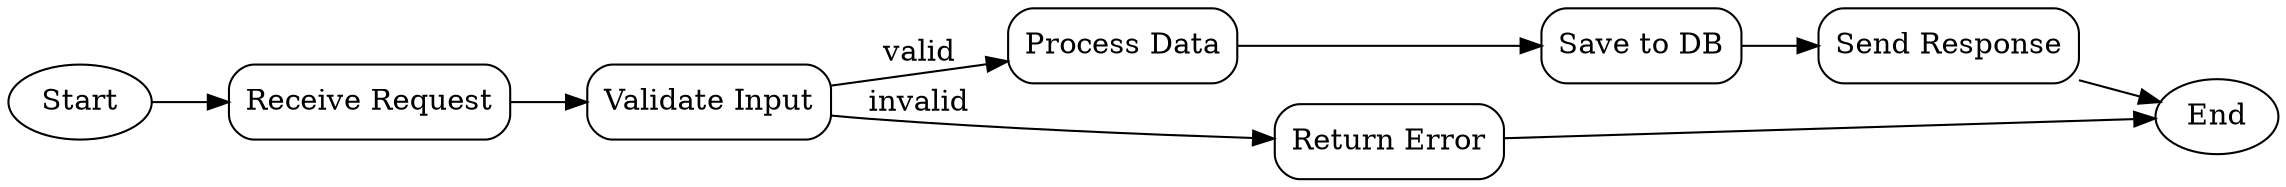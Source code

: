 digraph G {
  rankdir=LR;
  node [shape=box, style=rounded];

  Start [shape=ellipse];
  End [shape=ellipse];

  Start -> "Receive Request";
  "Receive Request" -> "Validate Input";
  "Validate Input" -> "Process Data" [label="valid"];
  "Validate Input" -> "Return Error" [label="invalid"];
  "Process Data" -> "Save to DB";
  "Save to DB" -> "Send Response";
  "Send Response" -> End;
  "Return Error" -> End;
}
